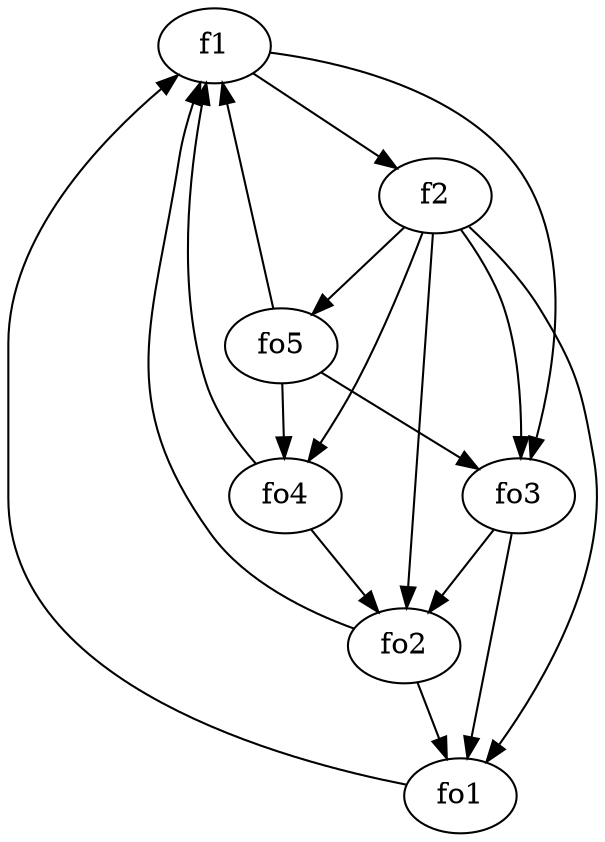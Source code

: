 strict digraph  {
f1;
f2;
fo1;
fo2;
fo3;
fo4;
fo5;
f1 -> f2  [weight=2];
f1 -> fo3  [weight=2];
f2 -> fo4  [weight=2];
f2 -> fo3  [weight=2];
f2 -> fo2  [weight=2];
f2 -> fo1  [weight=2];
f2 -> fo5  [weight=2];
fo1 -> f1  [weight=2];
fo2 -> f1  [weight=2];
fo2 -> fo1  [weight=2];
fo3 -> fo2  [weight=2];
fo3 -> fo1  [weight=2];
fo4 -> f1  [weight=2];
fo4 -> fo2  [weight=2];
fo5 -> fo4  [weight=2];
fo5 -> f1  [weight=2];
fo5 -> fo3  [weight=2];
}
